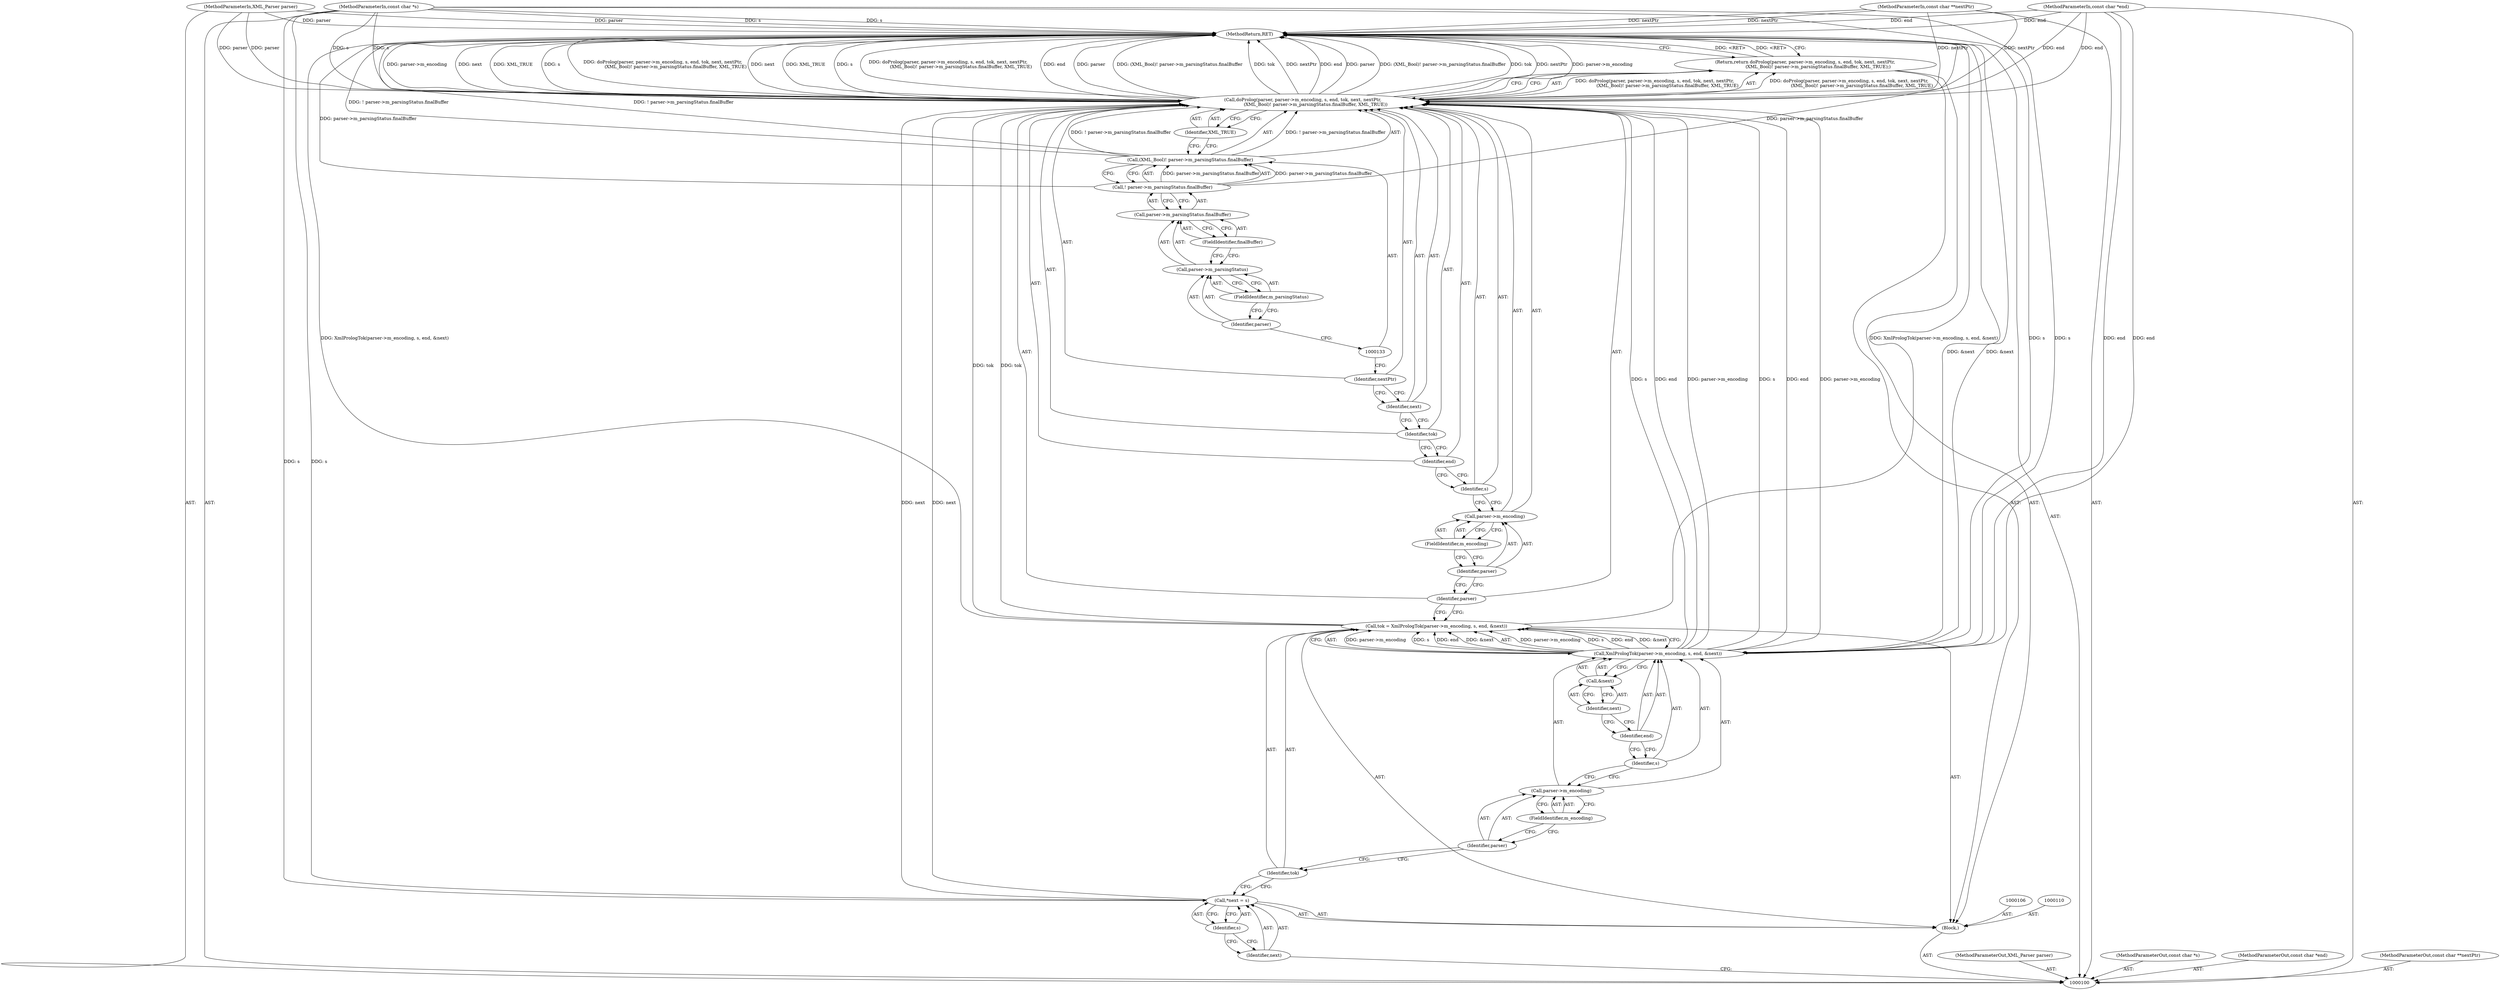 digraph "0_libexpat_c20b758c332d9a13afbbb276d30db1d183a85d43_3" {
"1000141" [label="(MethodReturn,RET)"];
"1000101" [label="(MethodParameterIn,XML_Parser parser)"];
"1000196" [label="(MethodParameterOut,XML_Parser parser)"];
"1000102" [label="(MethodParameterIn,const char *s)"];
"1000197" [label="(MethodParameterOut,const char *s)"];
"1000103" [label="(MethodParameterIn,const char *end)"];
"1000198" [label="(MethodParameterOut,const char *end)"];
"1000104" [label="(MethodParameterIn,const char **nextPtr)"];
"1000199" [label="(MethodParameterOut,const char **nextPtr)"];
"1000105" [label="(Block,)"];
"1000107" [label="(Call,*next = s)"];
"1000108" [label="(Identifier,next)"];
"1000109" [label="(Identifier,s)"];
"1000113" [label="(Call,XmlPrologTok(parser->m_encoding, s, end, &next))"];
"1000114" [label="(Call,parser->m_encoding)"];
"1000115" [label="(Identifier,parser)"];
"1000116" [label="(FieldIdentifier,m_encoding)"];
"1000117" [label="(Identifier,s)"];
"1000118" [label="(Identifier,end)"];
"1000119" [label="(Call,&next)"];
"1000120" [label="(Identifier,next)"];
"1000111" [label="(Call,tok = XmlPrologTok(parser->m_encoding, s, end, &next))"];
"1000112" [label="(Identifier,tok)"];
"1000122" [label="(Call,doProlog(parser, parser->m_encoding, s, end, tok, next, nextPtr,\n                  (XML_Bool)! parser->m_parsingStatus.finalBuffer, XML_TRUE))"];
"1000123" [label="(Identifier,parser)"];
"1000124" [label="(Call,parser->m_encoding)"];
"1000125" [label="(Identifier,parser)"];
"1000121" [label="(Return,return doProlog(parser, parser->m_encoding, s, end, tok, next, nextPtr,\n                  (XML_Bool)! parser->m_parsingStatus.finalBuffer, XML_TRUE);)"];
"1000126" [label="(FieldIdentifier,m_encoding)"];
"1000127" [label="(Identifier,s)"];
"1000128" [label="(Identifier,end)"];
"1000129" [label="(Identifier,tok)"];
"1000130" [label="(Identifier,next)"];
"1000131" [label="(Identifier,nextPtr)"];
"1000132" [label="(Call,(XML_Bool)! parser->m_parsingStatus.finalBuffer)"];
"1000134" [label="(Call,! parser->m_parsingStatus.finalBuffer)"];
"1000135" [label="(Call,parser->m_parsingStatus.finalBuffer)"];
"1000136" [label="(Call,parser->m_parsingStatus)"];
"1000137" [label="(Identifier,parser)"];
"1000138" [label="(FieldIdentifier,m_parsingStatus)"];
"1000139" [label="(FieldIdentifier,finalBuffer)"];
"1000140" [label="(Identifier,XML_TRUE)"];
"1000141" -> "1000100"  [label="AST: "];
"1000141" -> "1000121"  [label="CFG: "];
"1000122" -> "1000141"  [label="DDG: next"];
"1000122" -> "1000141"  [label="DDG: XML_TRUE"];
"1000122" -> "1000141"  [label="DDG: s"];
"1000122" -> "1000141"  [label="DDG: doProlog(parser, parser->m_encoding, s, end, tok, next, nextPtr,\n                  (XML_Bool)! parser->m_parsingStatus.finalBuffer, XML_TRUE)"];
"1000122" -> "1000141"  [label="DDG: end"];
"1000122" -> "1000141"  [label="DDG: parser"];
"1000122" -> "1000141"  [label="DDG: (XML_Bool)! parser->m_parsingStatus.finalBuffer"];
"1000122" -> "1000141"  [label="DDG: tok"];
"1000122" -> "1000141"  [label="DDG: nextPtr"];
"1000122" -> "1000141"  [label="DDG: parser->m_encoding"];
"1000104" -> "1000141"  [label="DDG: nextPtr"];
"1000102" -> "1000141"  [label="DDG: s"];
"1000113" -> "1000141"  [label="DDG: &next"];
"1000103" -> "1000141"  [label="DDG: end"];
"1000132" -> "1000141"  [label="DDG: ! parser->m_parsingStatus.finalBuffer"];
"1000134" -> "1000141"  [label="DDG: parser->m_parsingStatus.finalBuffer"];
"1000111" -> "1000141"  [label="DDG: XmlPrologTok(parser->m_encoding, s, end, &next)"];
"1000101" -> "1000141"  [label="DDG: parser"];
"1000121" -> "1000141"  [label="DDG: <RET>"];
"1000101" -> "1000100"  [label="AST: "];
"1000101" -> "1000141"  [label="DDG: parser"];
"1000101" -> "1000122"  [label="DDG: parser"];
"1000196" -> "1000100"  [label="AST: "];
"1000102" -> "1000100"  [label="AST: "];
"1000102" -> "1000141"  [label="DDG: s"];
"1000102" -> "1000107"  [label="DDG: s"];
"1000102" -> "1000113"  [label="DDG: s"];
"1000102" -> "1000122"  [label="DDG: s"];
"1000197" -> "1000100"  [label="AST: "];
"1000103" -> "1000100"  [label="AST: "];
"1000103" -> "1000141"  [label="DDG: end"];
"1000103" -> "1000113"  [label="DDG: end"];
"1000103" -> "1000122"  [label="DDG: end"];
"1000198" -> "1000100"  [label="AST: "];
"1000104" -> "1000100"  [label="AST: "];
"1000104" -> "1000141"  [label="DDG: nextPtr"];
"1000104" -> "1000122"  [label="DDG: nextPtr"];
"1000199" -> "1000100"  [label="AST: "];
"1000105" -> "1000100"  [label="AST: "];
"1000106" -> "1000105"  [label="AST: "];
"1000107" -> "1000105"  [label="AST: "];
"1000110" -> "1000105"  [label="AST: "];
"1000111" -> "1000105"  [label="AST: "];
"1000121" -> "1000105"  [label="AST: "];
"1000107" -> "1000105"  [label="AST: "];
"1000107" -> "1000109"  [label="CFG: "];
"1000108" -> "1000107"  [label="AST: "];
"1000109" -> "1000107"  [label="AST: "];
"1000112" -> "1000107"  [label="CFG: "];
"1000102" -> "1000107"  [label="DDG: s"];
"1000107" -> "1000122"  [label="DDG: next"];
"1000108" -> "1000107"  [label="AST: "];
"1000108" -> "1000100"  [label="CFG: "];
"1000109" -> "1000108"  [label="CFG: "];
"1000109" -> "1000107"  [label="AST: "];
"1000109" -> "1000108"  [label="CFG: "];
"1000107" -> "1000109"  [label="CFG: "];
"1000113" -> "1000111"  [label="AST: "];
"1000113" -> "1000119"  [label="CFG: "];
"1000114" -> "1000113"  [label="AST: "];
"1000117" -> "1000113"  [label="AST: "];
"1000118" -> "1000113"  [label="AST: "];
"1000119" -> "1000113"  [label="AST: "];
"1000111" -> "1000113"  [label="CFG: "];
"1000113" -> "1000141"  [label="DDG: &next"];
"1000113" -> "1000111"  [label="DDG: parser->m_encoding"];
"1000113" -> "1000111"  [label="DDG: s"];
"1000113" -> "1000111"  [label="DDG: end"];
"1000113" -> "1000111"  [label="DDG: &next"];
"1000102" -> "1000113"  [label="DDG: s"];
"1000103" -> "1000113"  [label="DDG: end"];
"1000113" -> "1000122"  [label="DDG: parser->m_encoding"];
"1000113" -> "1000122"  [label="DDG: s"];
"1000113" -> "1000122"  [label="DDG: end"];
"1000114" -> "1000113"  [label="AST: "];
"1000114" -> "1000116"  [label="CFG: "];
"1000115" -> "1000114"  [label="AST: "];
"1000116" -> "1000114"  [label="AST: "];
"1000117" -> "1000114"  [label="CFG: "];
"1000115" -> "1000114"  [label="AST: "];
"1000115" -> "1000112"  [label="CFG: "];
"1000116" -> "1000115"  [label="CFG: "];
"1000116" -> "1000114"  [label="AST: "];
"1000116" -> "1000115"  [label="CFG: "];
"1000114" -> "1000116"  [label="CFG: "];
"1000117" -> "1000113"  [label="AST: "];
"1000117" -> "1000114"  [label="CFG: "];
"1000118" -> "1000117"  [label="CFG: "];
"1000118" -> "1000113"  [label="AST: "];
"1000118" -> "1000117"  [label="CFG: "];
"1000120" -> "1000118"  [label="CFG: "];
"1000119" -> "1000113"  [label="AST: "];
"1000119" -> "1000120"  [label="CFG: "];
"1000120" -> "1000119"  [label="AST: "];
"1000113" -> "1000119"  [label="CFG: "];
"1000120" -> "1000119"  [label="AST: "];
"1000120" -> "1000118"  [label="CFG: "];
"1000119" -> "1000120"  [label="CFG: "];
"1000111" -> "1000105"  [label="AST: "];
"1000111" -> "1000113"  [label="CFG: "];
"1000112" -> "1000111"  [label="AST: "];
"1000113" -> "1000111"  [label="AST: "];
"1000123" -> "1000111"  [label="CFG: "];
"1000111" -> "1000141"  [label="DDG: XmlPrologTok(parser->m_encoding, s, end, &next)"];
"1000113" -> "1000111"  [label="DDG: parser->m_encoding"];
"1000113" -> "1000111"  [label="DDG: s"];
"1000113" -> "1000111"  [label="DDG: end"];
"1000113" -> "1000111"  [label="DDG: &next"];
"1000111" -> "1000122"  [label="DDG: tok"];
"1000112" -> "1000111"  [label="AST: "];
"1000112" -> "1000107"  [label="CFG: "];
"1000115" -> "1000112"  [label="CFG: "];
"1000122" -> "1000121"  [label="AST: "];
"1000122" -> "1000140"  [label="CFG: "];
"1000123" -> "1000122"  [label="AST: "];
"1000124" -> "1000122"  [label="AST: "];
"1000127" -> "1000122"  [label="AST: "];
"1000128" -> "1000122"  [label="AST: "];
"1000129" -> "1000122"  [label="AST: "];
"1000130" -> "1000122"  [label="AST: "];
"1000131" -> "1000122"  [label="AST: "];
"1000132" -> "1000122"  [label="AST: "];
"1000140" -> "1000122"  [label="AST: "];
"1000121" -> "1000122"  [label="CFG: "];
"1000122" -> "1000141"  [label="DDG: next"];
"1000122" -> "1000141"  [label="DDG: XML_TRUE"];
"1000122" -> "1000141"  [label="DDG: s"];
"1000122" -> "1000141"  [label="DDG: doProlog(parser, parser->m_encoding, s, end, tok, next, nextPtr,\n                  (XML_Bool)! parser->m_parsingStatus.finalBuffer, XML_TRUE)"];
"1000122" -> "1000141"  [label="DDG: end"];
"1000122" -> "1000141"  [label="DDG: parser"];
"1000122" -> "1000141"  [label="DDG: (XML_Bool)! parser->m_parsingStatus.finalBuffer"];
"1000122" -> "1000141"  [label="DDG: tok"];
"1000122" -> "1000141"  [label="DDG: nextPtr"];
"1000122" -> "1000141"  [label="DDG: parser->m_encoding"];
"1000122" -> "1000121"  [label="DDG: doProlog(parser, parser->m_encoding, s, end, tok, next, nextPtr,\n                  (XML_Bool)! parser->m_parsingStatus.finalBuffer, XML_TRUE)"];
"1000101" -> "1000122"  [label="DDG: parser"];
"1000113" -> "1000122"  [label="DDG: parser->m_encoding"];
"1000113" -> "1000122"  [label="DDG: s"];
"1000113" -> "1000122"  [label="DDG: end"];
"1000102" -> "1000122"  [label="DDG: s"];
"1000103" -> "1000122"  [label="DDG: end"];
"1000111" -> "1000122"  [label="DDG: tok"];
"1000107" -> "1000122"  [label="DDG: next"];
"1000104" -> "1000122"  [label="DDG: nextPtr"];
"1000132" -> "1000122"  [label="DDG: ! parser->m_parsingStatus.finalBuffer"];
"1000123" -> "1000122"  [label="AST: "];
"1000123" -> "1000111"  [label="CFG: "];
"1000125" -> "1000123"  [label="CFG: "];
"1000124" -> "1000122"  [label="AST: "];
"1000124" -> "1000126"  [label="CFG: "];
"1000125" -> "1000124"  [label="AST: "];
"1000126" -> "1000124"  [label="AST: "];
"1000127" -> "1000124"  [label="CFG: "];
"1000125" -> "1000124"  [label="AST: "];
"1000125" -> "1000123"  [label="CFG: "];
"1000126" -> "1000125"  [label="CFG: "];
"1000121" -> "1000105"  [label="AST: "];
"1000121" -> "1000122"  [label="CFG: "];
"1000122" -> "1000121"  [label="AST: "];
"1000141" -> "1000121"  [label="CFG: "];
"1000121" -> "1000141"  [label="DDG: <RET>"];
"1000122" -> "1000121"  [label="DDG: doProlog(parser, parser->m_encoding, s, end, tok, next, nextPtr,\n                  (XML_Bool)! parser->m_parsingStatus.finalBuffer, XML_TRUE)"];
"1000126" -> "1000124"  [label="AST: "];
"1000126" -> "1000125"  [label="CFG: "];
"1000124" -> "1000126"  [label="CFG: "];
"1000127" -> "1000122"  [label="AST: "];
"1000127" -> "1000124"  [label="CFG: "];
"1000128" -> "1000127"  [label="CFG: "];
"1000128" -> "1000122"  [label="AST: "];
"1000128" -> "1000127"  [label="CFG: "];
"1000129" -> "1000128"  [label="CFG: "];
"1000129" -> "1000122"  [label="AST: "];
"1000129" -> "1000128"  [label="CFG: "];
"1000130" -> "1000129"  [label="CFG: "];
"1000130" -> "1000122"  [label="AST: "];
"1000130" -> "1000129"  [label="CFG: "];
"1000131" -> "1000130"  [label="CFG: "];
"1000131" -> "1000122"  [label="AST: "];
"1000131" -> "1000130"  [label="CFG: "];
"1000133" -> "1000131"  [label="CFG: "];
"1000132" -> "1000122"  [label="AST: "];
"1000132" -> "1000134"  [label="CFG: "];
"1000133" -> "1000132"  [label="AST: "];
"1000134" -> "1000132"  [label="AST: "];
"1000140" -> "1000132"  [label="CFG: "];
"1000132" -> "1000141"  [label="DDG: ! parser->m_parsingStatus.finalBuffer"];
"1000132" -> "1000122"  [label="DDG: ! parser->m_parsingStatus.finalBuffer"];
"1000134" -> "1000132"  [label="DDG: parser->m_parsingStatus.finalBuffer"];
"1000134" -> "1000132"  [label="AST: "];
"1000134" -> "1000135"  [label="CFG: "];
"1000135" -> "1000134"  [label="AST: "];
"1000132" -> "1000134"  [label="CFG: "];
"1000134" -> "1000141"  [label="DDG: parser->m_parsingStatus.finalBuffer"];
"1000134" -> "1000132"  [label="DDG: parser->m_parsingStatus.finalBuffer"];
"1000135" -> "1000134"  [label="AST: "];
"1000135" -> "1000139"  [label="CFG: "];
"1000136" -> "1000135"  [label="AST: "];
"1000139" -> "1000135"  [label="AST: "];
"1000134" -> "1000135"  [label="CFG: "];
"1000136" -> "1000135"  [label="AST: "];
"1000136" -> "1000138"  [label="CFG: "];
"1000137" -> "1000136"  [label="AST: "];
"1000138" -> "1000136"  [label="AST: "];
"1000139" -> "1000136"  [label="CFG: "];
"1000137" -> "1000136"  [label="AST: "];
"1000137" -> "1000133"  [label="CFG: "];
"1000138" -> "1000137"  [label="CFG: "];
"1000138" -> "1000136"  [label="AST: "];
"1000138" -> "1000137"  [label="CFG: "];
"1000136" -> "1000138"  [label="CFG: "];
"1000139" -> "1000135"  [label="AST: "];
"1000139" -> "1000136"  [label="CFG: "];
"1000135" -> "1000139"  [label="CFG: "];
"1000140" -> "1000122"  [label="AST: "];
"1000140" -> "1000132"  [label="CFG: "];
"1000122" -> "1000140"  [label="CFG: "];
}
